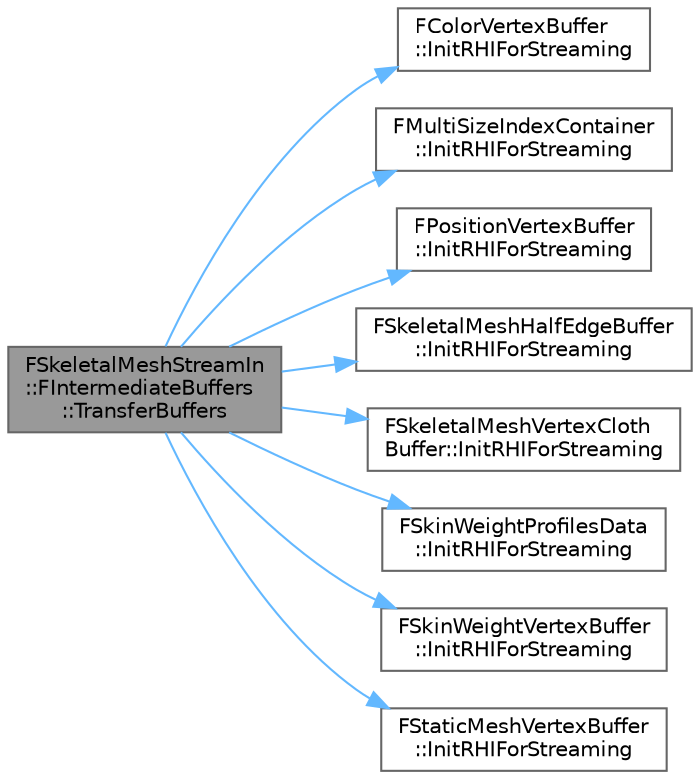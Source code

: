 digraph "FSkeletalMeshStreamIn::FIntermediateBuffers::TransferBuffers"
{
 // INTERACTIVE_SVG=YES
 // LATEX_PDF_SIZE
  bgcolor="transparent";
  edge [fontname=Helvetica,fontsize=10,labelfontname=Helvetica,labelfontsize=10];
  node [fontname=Helvetica,fontsize=10,shape=box,height=0.2,width=0.4];
  rankdir="LR";
  Node1 [id="Node000001",label="FSkeletalMeshStreamIn\l::FIntermediateBuffers\l::TransferBuffers",height=0.2,width=0.4,color="gray40", fillcolor="grey60", style="filled", fontcolor="black",tooltip="Transfer ownership of buffers to a LOD resource."];
  Node1 -> Node2 [id="edge1_Node000001_Node000002",color="steelblue1",style="solid",tooltip=" "];
  Node2 [id="Node000002",label="FColorVertexBuffer\l::InitRHIForStreaming",height=0.2,width=0.4,color="grey40", fillcolor="white", style="filled",URL="$d9/de0/classFColorVertexBuffer.html#aaa3f4749d54f3b0883230d369047c735",tooltip="Similar to Init/ReleaseRHI but only update existing SRV so references to the SRV stays valid."];
  Node1 -> Node3 [id="edge2_Node000001_Node000003",color="steelblue1",style="solid",tooltip=" "];
  Node3 [id="Node000003",label="FMultiSizeIndexContainer\l::InitRHIForStreaming",height=0.2,width=0.4,color="grey40", fillcolor="white", style="filled",URL="$d9/dad/classFMultiSizeIndexContainer.html#adff23c8d91ec720cef28c56df0f88999",tooltip=" "];
  Node1 -> Node4 [id="edge3_Node000001_Node000004",color="steelblue1",style="solid",tooltip=" "];
  Node4 [id="Node000004",label="FPositionVertexBuffer\l::InitRHIForStreaming",height=0.2,width=0.4,color="grey40", fillcolor="white", style="filled",URL="$db/db9/classFPositionVertexBuffer.html#a14dc85283fb8150d51651a760a3d318d",tooltip="Similar to Init/ReleaseRHI but only update existing SRV so references to the SRV stays valid."];
  Node1 -> Node5 [id="edge4_Node000001_Node000005",color="steelblue1",style="solid",tooltip=" "];
  Node5 [id="Node000005",label="FSkeletalMeshHalfEdgeBuffer\l::InitRHIForStreaming",height=0.2,width=0.4,color="grey40", fillcolor="white", style="filled",URL="$d8/dd9/classFSkeletalMeshHalfEdgeBuffer.html#af426c6781cad615a22f62190dbe96a2d",tooltip=" "];
  Node1 -> Node6 [id="edge5_Node000001_Node000006",color="steelblue1",style="solid",tooltip=" "];
  Node6 [id="Node000006",label="FSkeletalMeshVertexCloth\lBuffer::InitRHIForStreaming",height=0.2,width=0.4,color="grey40", fillcolor="white", style="filled",URL="$d4/d2b/classFSkeletalMeshVertexClothBuffer.html#a9ba525dea40ed9bf9f016f9621520b55",tooltip="Similar to Init/ReleaseRHI but only update existing SRV so references to the SRV stays valid."];
  Node1 -> Node7 [id="edge6_Node000001_Node000007",color="steelblue1",style="solid",tooltip=" "];
  Node7 [id="Node000007",label="FSkinWeightProfilesData\l::InitRHIForStreaming",height=0.2,width=0.4,color="grey40", fillcolor="white", style="filled",URL="$d7/d61/structFSkinWeightProfilesData.html#a0ba03d0d4785b27e421e452aedea5ff4",tooltip=" "];
  Node1 -> Node8 [id="edge7_Node000001_Node000008",color="steelblue1",style="solid",tooltip=" "];
  Node8 [id="Node000008",label="FSkinWeightVertexBuffer\l::InitRHIForStreaming",height=0.2,width=0.4,color="grey40", fillcolor="white", style="filled",URL="$d4/d87/classFSkinWeightVertexBuffer.html#a2aa0a3450f3787ade370107cfda9ce29",tooltip="Similar to Init/ReleaseRHI but only update existing SRV so references to the SRV stays valid."];
  Node1 -> Node9 [id="edge8_Node000001_Node000009",color="steelblue1",style="solid",tooltip=" "];
  Node9 [id="Node000009",label="FStaticMeshVertexBuffer\l::InitRHIForStreaming",height=0.2,width=0.4,color="grey40", fillcolor="white", style="filled",URL="$d7/d68/classFStaticMeshVertexBuffer.html#acd42aadbe39ab7e3070db3ffd98756e6",tooltip="Similar to Init/ReleaseRHI but only update existing SRV so references to the SRV stays valid."];
}

